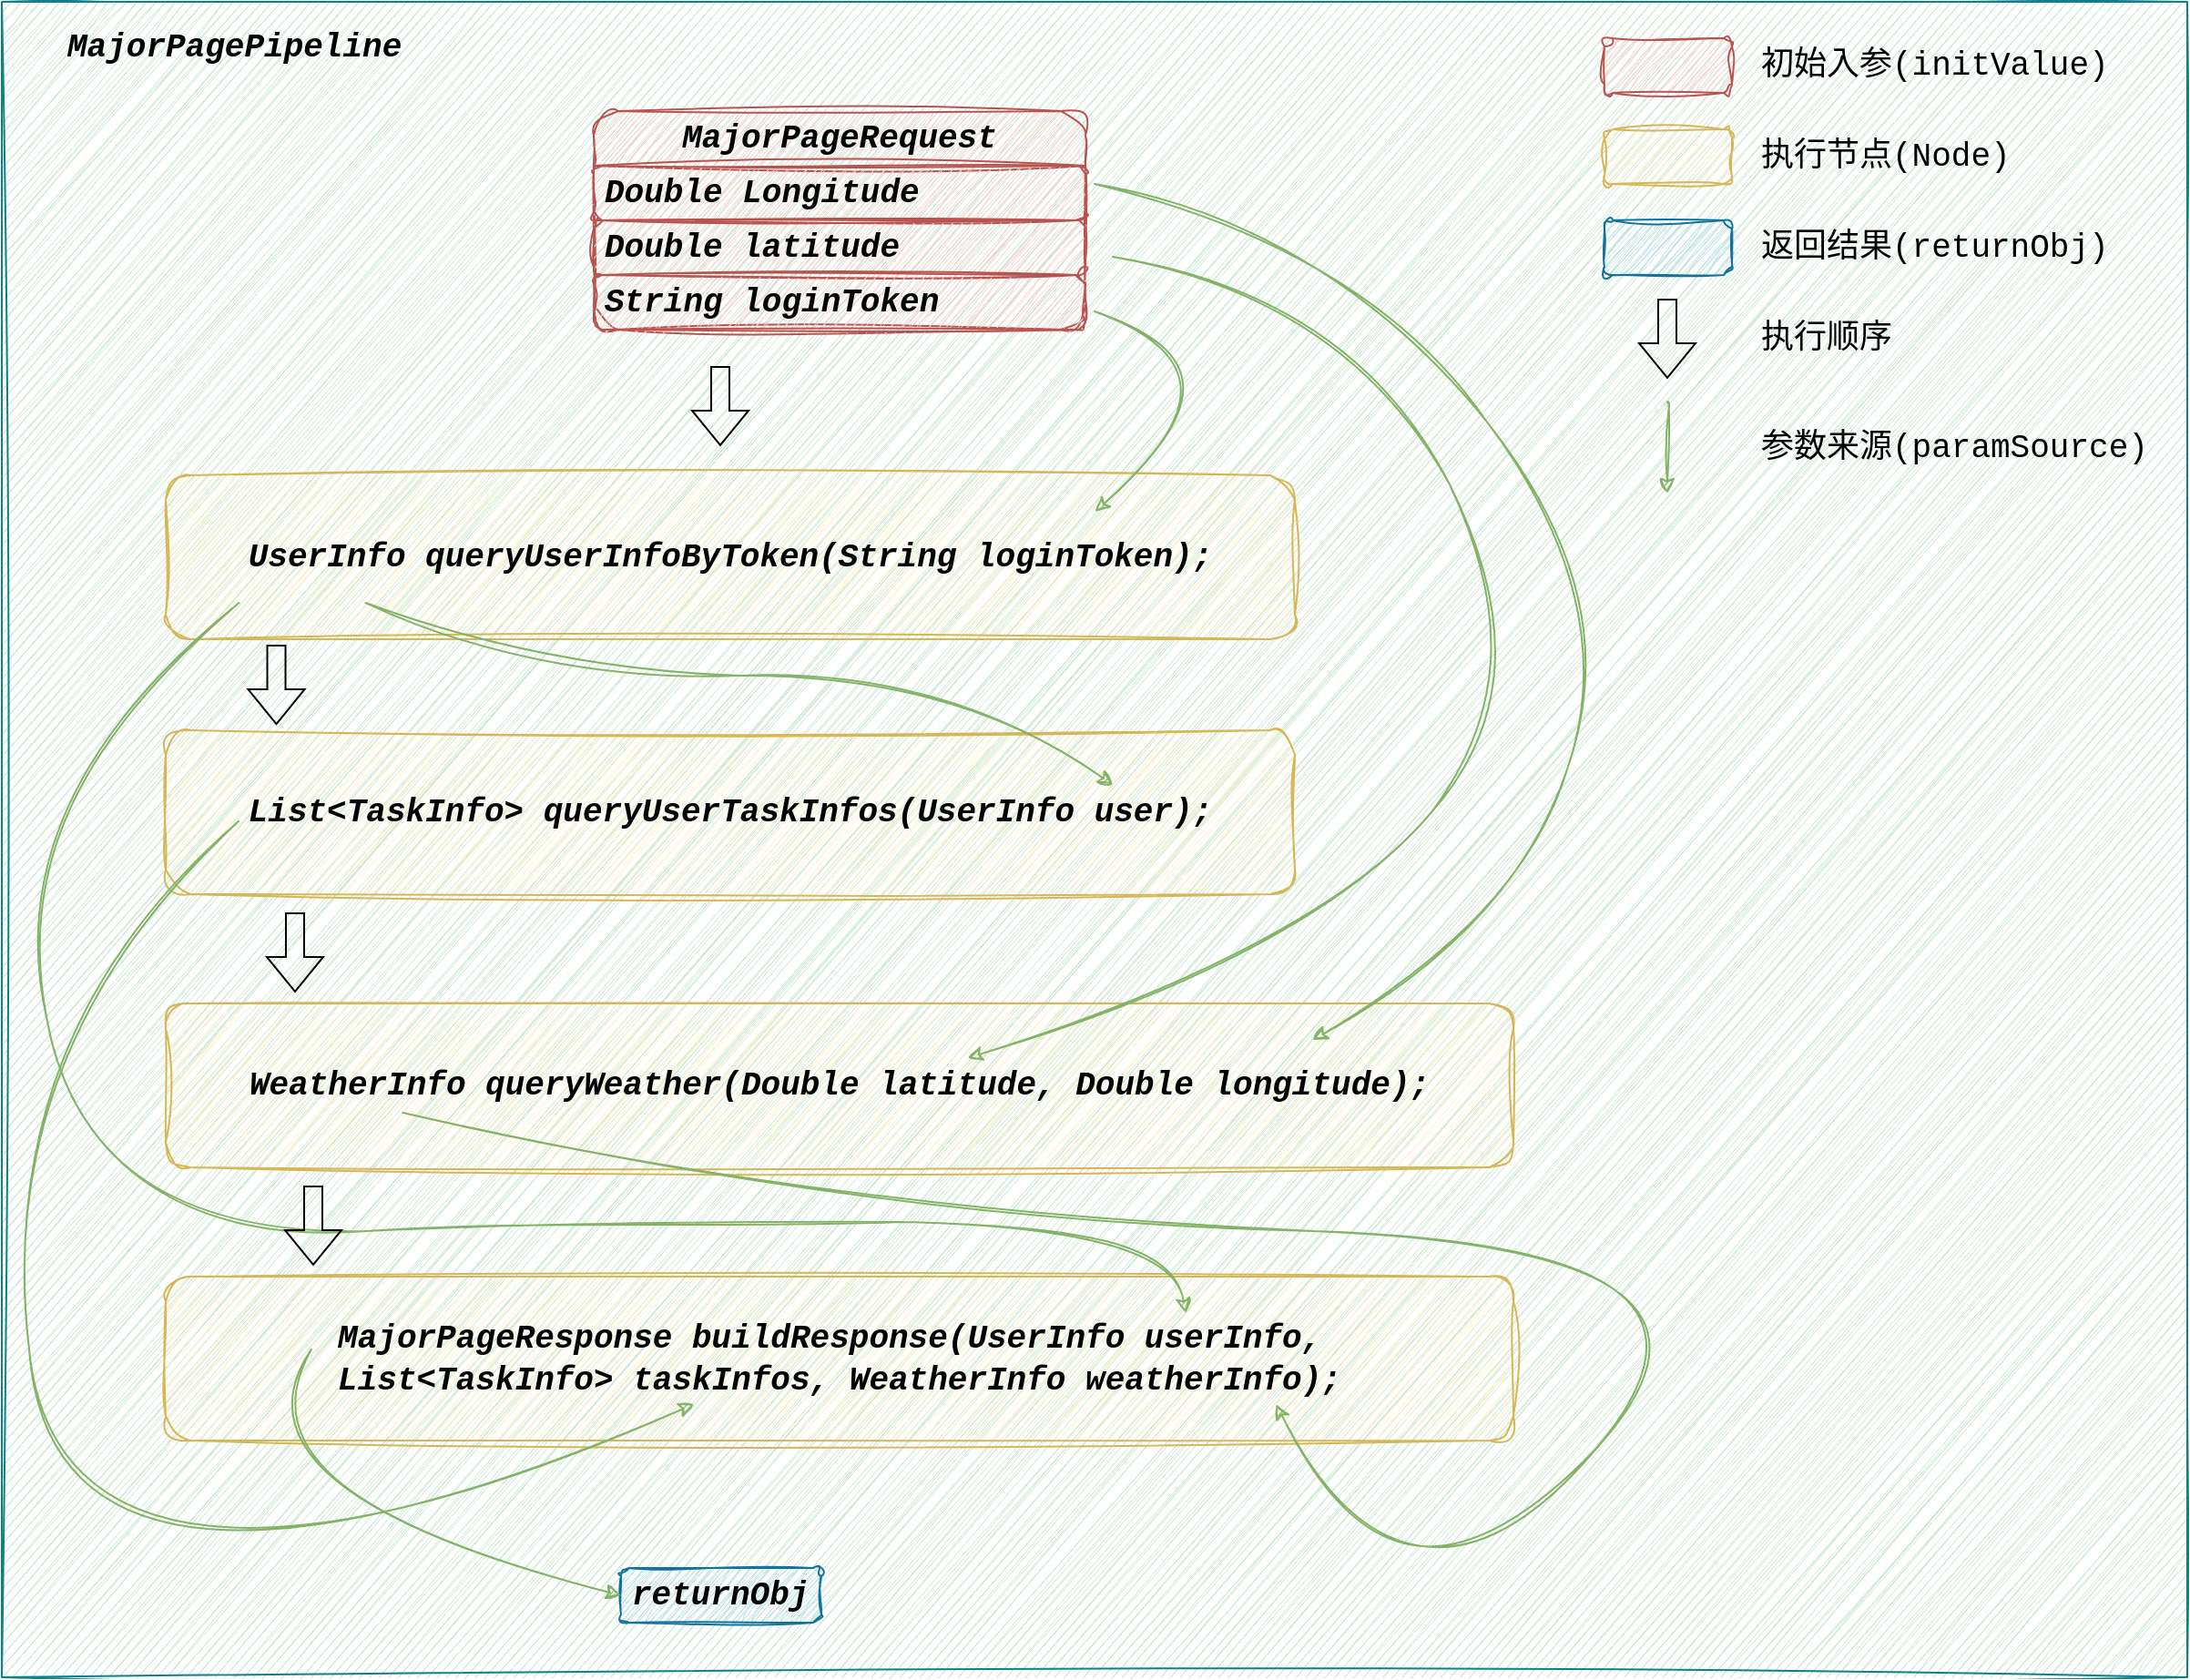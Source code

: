 <mxfile version="24.4.8" type="device">
  <diagram name="第 1 页" id="bbYAsJ9AS1H-cQh3gX90">
    <mxGraphModel dx="2074" dy="1197" grid="1" gridSize="10" guides="1" tooltips="1" connect="1" arrows="1" fold="1" page="1" pageScale="1" pageWidth="690" pageHeight="980" math="0" shadow="0">
      <root>
        <mxCell id="0" />
        <mxCell id="1" parent="0" />
        <mxCell id="JGUKwS1q1bDIkYwTgo52-17" value="" style="rounded=0;whiteSpace=wrap;html=1;sketch=1;curveFitting=1;jiggle=2;fillColor=#C8E6D0;strokeColor=#0e8088;" parent="1" vertex="1">
          <mxGeometry x="30" y="20" width="1200" height="920" as="geometry" />
        </mxCell>
        <mxCell id="vOWczvrueF11Am09t13T-1" value="&lt;i&gt;&lt;font size=&quot;1&quot; style=&quot;&quot; face=&quot;Courier New&quot;&gt;&lt;b style=&quot;font-size: 18px;&quot;&gt;UserInfo queryUserInfoByToken(String loginToken);&lt;/b&gt;&lt;/font&gt;&lt;/i&gt;" style="rounded=1;whiteSpace=wrap;html=1;fillColor=#fff2cc;strokeColor=#d6b656;sketch=1;curveFitting=1;jiggle=2;" parent="1" vertex="1">
          <mxGeometry x="120" y="280" width="620" height="90" as="geometry" />
        </mxCell>
        <mxCell id="JGUKwS1q1bDIkYwTgo52-1" value="&lt;i&gt;&lt;font size=&quot;1&quot; style=&quot;&quot; face=&quot;Courier New&quot;&gt;&lt;b style=&quot;font-size: 18px;&quot;&gt;List&amp;lt;TaskInfo&amp;gt; queryUserTaskInfos(UserInfo user);&lt;/b&gt;&lt;/font&gt;&lt;/i&gt;" style="rounded=1;whiteSpace=wrap;html=1;fillColor=#fff2cc;strokeColor=#d6b656;sketch=1;curveFitting=1;jiggle=2;" parent="1" vertex="1">
          <mxGeometry x="120" y="420" width="620" height="90" as="geometry" />
        </mxCell>
        <mxCell id="JGUKwS1q1bDIkYwTgo52-2" value="&lt;i&gt;&lt;font size=&quot;1&quot; style=&quot;&quot; face=&quot;Courier New&quot;&gt;&lt;b style=&quot;font-size: 18px;&quot;&gt;WeatherInfo queryWeather(Double&amp;nbsp;&lt;/b&gt;&lt;/font&gt;&lt;/i&gt;&lt;span style=&quot;background-color: initial; font-size: 18px;&quot;&gt;&lt;font face=&quot;Courier New&quot;&gt;&lt;b&gt;&lt;i&gt;latitude, Double l&lt;/i&gt;&lt;/b&gt;&lt;/font&gt;&lt;/span&gt;&lt;i&gt;&lt;font style=&quot;&quot; face=&quot;Courier New&quot;&gt;&lt;span style=&quot;font-size: 18px;&quot;&gt;&lt;b&gt;ongitude&lt;/b&gt;&lt;/span&gt;&lt;b style=&quot;font-size: 18px;&quot;&gt;);&lt;/b&gt;&lt;/font&gt;&lt;/i&gt;" style="rounded=1;whiteSpace=wrap;html=1;fillColor=#fff2cc;strokeColor=#d6b656;sketch=1;curveFitting=1;jiggle=2;" parent="1" vertex="1">
          <mxGeometry x="120" y="570" width="740" height="90" as="geometry" />
        </mxCell>
        <mxCell id="JGUKwS1q1bDIkYwTgo52-3" value="&lt;i&gt;&lt;font size=&quot;1&quot; style=&quot;&quot; face=&quot;Courier New&quot;&gt;&lt;b style=&quot;font-size: 18px;&quot;&gt;MajorPageResponse buildResponse(UserInfo&amp;nbsp;&lt;/b&gt;&lt;/font&gt;&lt;/i&gt;&lt;span style=&quot;background-color: initial; font-size: 18px;&quot;&gt;&lt;font face=&quot;Courier New&quot;&gt;&lt;b&gt;&lt;i&gt;userInfo,&amp;nbsp;&lt;/i&gt;&lt;/b&gt;&lt;/font&gt;&lt;/span&gt;&lt;div&gt;&lt;span style=&quot;background-color: initial; font-size: 18px;&quot;&gt;&lt;font face=&quot;Courier New&quot;&gt;&lt;b&gt;&lt;i&gt;List&amp;lt;TaskInfo&amp;gt; taskInfos, WeatherInfo weatherInfo&lt;/i&gt;&lt;/b&gt;&lt;/font&gt;&lt;/span&gt;&lt;i&gt;&lt;font style=&quot;&quot; face=&quot;Courier New&quot;&gt;&lt;b style=&quot;font-size: 18px;&quot;&gt;);&lt;/b&gt;&lt;/font&gt;&lt;/i&gt;&lt;/div&gt;" style="rounded=1;whiteSpace=wrap;html=1;fillColor=#fff2cc;strokeColor=#d6b656;sketch=1;curveFitting=1;jiggle=2;" parent="1" vertex="1">
          <mxGeometry x="120" y="720" width="740" height="90" as="geometry" />
        </mxCell>
        <mxCell id="JGUKwS1q1bDIkYwTgo52-4" value="&lt;font size=&quot;1&quot; face=&quot;Courier New&quot;&gt;&lt;i&gt;&lt;b style=&quot;font-size: 18px;&quot;&gt;MajorPageRequest&lt;/b&gt;&lt;/i&gt;&lt;/font&gt;" style="swimlane;fontStyle=0;childLayout=stackLayout;horizontal=1;startSize=30;horizontalStack=0;resizeParent=1;resizeParentMax=0;resizeLast=0;collapsible=1;marginBottom=0;whiteSpace=wrap;html=1;fillColor=#f8cecc;strokeColor=#b85450;sketch=1;curveFitting=1;jiggle=2;rounded=1;" parent="1" vertex="1">
          <mxGeometry x="355" y="80" width="270" height="120" as="geometry" />
        </mxCell>
        <mxCell id="JGUKwS1q1bDIkYwTgo52-5" value="&lt;span style=&quot;background-color: initial; text-align: center; font-size: 18px;&quot;&gt;&lt;font face=&quot;Courier New&quot;&gt;&lt;b&gt;&lt;i&gt;Double&amp;nbsp;&lt;/i&gt;&lt;/b&gt;&lt;/font&gt;&lt;/span&gt;&lt;i style=&quot;text-align: center;&quot;&gt;&lt;font face=&quot;Courier New&quot;&gt;&lt;span style=&quot;font-size: 18px;&quot;&gt;&lt;b&gt;Longitude&lt;/b&gt;&lt;/span&gt;&lt;/font&gt;&lt;/i&gt;" style="text;strokeColor=#b85450;fillColor=#f8cecc;align=left;verticalAlign=middle;spacingLeft=4;spacingRight=4;overflow=hidden;points=[[0,0.5],[1,0.5]];portConstraint=eastwest;rotatable=0;whiteSpace=wrap;html=1;sketch=1;curveFitting=1;jiggle=2;rounded=1;" parent="JGUKwS1q1bDIkYwTgo52-4" vertex="1">
          <mxGeometry y="30" width="270" height="30" as="geometry" />
        </mxCell>
        <mxCell id="JGUKwS1q1bDIkYwTgo52-6" value="&lt;i style=&quot;text-align: center;&quot;&gt;&lt;font size=&quot;1&quot; face=&quot;Courier New&quot;&gt;&lt;b style=&quot;font-size: 18px;&quot;&gt;Double&amp;nbsp;&lt;/b&gt;&lt;/font&gt;&lt;/i&gt;&lt;span style=&quot;text-align: center; background-color: initial; font-size: 18px;&quot;&gt;&lt;font face=&quot;Courier New&quot;&gt;&lt;b&gt;&lt;i&gt;latitude&lt;/i&gt;&lt;/b&gt;&lt;/font&gt;&lt;/span&gt;" style="text;strokeColor=#b85450;fillColor=#f8cecc;align=left;verticalAlign=middle;spacingLeft=4;spacingRight=4;overflow=hidden;points=[[0,0.5],[1,0.5]];portConstraint=eastwest;rotatable=0;whiteSpace=wrap;html=1;sketch=1;curveFitting=1;jiggle=2;rounded=1;" parent="JGUKwS1q1bDIkYwTgo52-4" vertex="1">
          <mxGeometry y="60" width="270" height="30" as="geometry" />
        </mxCell>
        <mxCell id="JGUKwS1q1bDIkYwTgo52-7" value="&lt;i style=&quot;text-align: center;&quot;&gt;&lt;font size=&quot;1&quot; face=&quot;Courier New&quot;&gt;&lt;b style=&quot;font-size: 18px;&quot;&gt;String loginToken&lt;/b&gt;&lt;/font&gt;&lt;/i&gt;" style="text;strokeColor=#b85450;fillColor=#f8cecc;align=left;verticalAlign=middle;spacingLeft=4;spacingRight=4;overflow=hidden;points=[[0,0.5],[1,0.5]];portConstraint=eastwest;rotatable=0;whiteSpace=wrap;html=1;sketch=1;curveFitting=1;jiggle=2;rounded=1;" parent="JGUKwS1q1bDIkYwTgo52-4" vertex="1">
          <mxGeometry y="90" width="270" height="30" as="geometry" />
        </mxCell>
        <mxCell id="JGUKwS1q1bDIkYwTgo52-9" value="" style="curved=1;endArrow=classic;html=1;rounded=0;fillColor=#d5e8d4;strokeColor=#82b366;sketch=1;curveFitting=1;jiggle=2;entryX=0.823;entryY=0.222;entryDx=0;entryDy=0;entryPerimeter=0;" parent="1" target="vOWczvrueF11Am09t13T-1" edge="1">
          <mxGeometry width="50" height="50" relative="1" as="geometry">
            <mxPoint x="630" y="190" as="sourcePoint" />
            <mxPoint x="610" y="320" as="targetPoint" />
            <Array as="points">
              <mxPoint x="720" y="220" />
            </Array>
          </mxGeometry>
        </mxCell>
        <mxCell id="JGUKwS1q1bDIkYwTgo52-10" value="" style="curved=1;endArrow=classic;html=1;rounded=0;fillColor=#d5e8d4;strokeColor=#82b366;sketch=1;curveFitting=1;jiggle=2;exitX=0.177;exitY=0.778;exitDx=0;exitDy=0;exitPerimeter=0;entryX=0.839;entryY=0.333;entryDx=0;entryDy=0;entryPerimeter=0;" parent="1" source="vOWczvrueF11Am09t13T-1" target="JGUKwS1q1bDIkYwTgo52-1" edge="1">
          <mxGeometry width="50" height="50" relative="1" as="geometry">
            <mxPoint x="250" y="350" as="sourcePoint" />
            <mxPoint x="600" y="410" as="targetPoint" />
            <Array as="points">
              <mxPoint x="320" y="390" />
              <mxPoint x="550" y="390" />
            </Array>
          </mxGeometry>
        </mxCell>
        <mxCell id="JGUKwS1q1bDIkYwTgo52-11" value="" style="curved=1;endArrow=classic;html=1;rounded=0;fillColor=#d5e8d4;strokeColor=#82b366;sketch=1;curveFitting=1;jiggle=2;entryX=0.595;entryY=0.333;entryDx=0;entryDy=0;entryPerimeter=0;" parent="1" target="JGUKwS1q1bDIkYwTgo52-2" edge="1">
          <mxGeometry width="50" height="50" relative="1" as="geometry">
            <mxPoint x="640" y="160" as="sourcePoint" />
            <mxPoint x="820" y="500" as="targetPoint" />
            <Array as="points">
              <mxPoint x="770" y="180" />
              <mxPoint x="880" y="390" />
              <mxPoint x="750" y="540" />
            </Array>
          </mxGeometry>
        </mxCell>
        <mxCell id="JGUKwS1q1bDIkYwTgo52-12" value="" style="curved=1;endArrow=classic;html=1;rounded=0;fillColor=#d5e8d4;strokeColor=#82b366;sketch=1;curveFitting=1;jiggle=2;entryX=0.851;entryY=0.222;entryDx=0;entryDy=0;entryPerimeter=0;" parent="1" target="JGUKwS1q1bDIkYwTgo52-2" edge="1">
          <mxGeometry width="50" height="50" relative="1" as="geometry">
            <mxPoint x="630" y="120" as="sourcePoint" />
            <mxPoint x="560" y="570" as="targetPoint" />
            <Array as="points">
              <mxPoint x="770" y="150" />
              <mxPoint x="920" y="350" />
              <mxPoint x="860" y="530" />
            </Array>
          </mxGeometry>
        </mxCell>
        <mxCell id="JGUKwS1q1bDIkYwTgo52-13" value="" style="curved=1;endArrow=classic;html=1;rounded=0;fillColor=#d5e8d4;strokeColor=#82b366;sketch=1;curveFitting=1;jiggle=2;exitX=0.065;exitY=0.778;exitDx=0;exitDy=0;exitPerimeter=0;entryX=0.757;entryY=0.222;entryDx=0;entryDy=0;entryPerimeter=0;" parent="1" source="vOWczvrueF11Am09t13T-1" target="JGUKwS1q1bDIkYwTgo52-3" edge="1">
          <mxGeometry width="50" height="50" relative="1" as="geometry">
            <mxPoint x="20" y="400" as="sourcePoint" />
            <mxPoint x="350" y="500" as="targetPoint" />
            <Array as="points">
              <mxPoint x="30" y="460" />
              <mxPoint x="80" y="700" />
              <mxPoint x="380" y="690" />
              <mxPoint x="670" y="690" />
            </Array>
          </mxGeometry>
        </mxCell>
        <mxCell id="JGUKwS1q1bDIkYwTgo52-14" value="" style="curved=1;endArrow=classic;html=1;rounded=0;fillColor=#d5e8d4;strokeColor=#82b366;sketch=1;curveFitting=1;jiggle=2;exitX=0.065;exitY=0.778;exitDx=0;exitDy=0;exitPerimeter=0;entryX=0.392;entryY=0.778;entryDx=0;entryDy=0;entryPerimeter=0;" parent="1" target="JGUKwS1q1bDIkYwTgo52-3" edge="1">
          <mxGeometry width="50" height="50" relative="1" as="geometry">
            <mxPoint x="160" y="470" as="sourcePoint" />
            <mxPoint x="680" y="860" as="targetPoint" />
            <Array as="points">
              <mxPoint x="30" y="580" />
              <mxPoint x="60" y="940" />
            </Array>
          </mxGeometry>
        </mxCell>
        <mxCell id="JGUKwS1q1bDIkYwTgo52-15" value="" style="curved=1;endArrow=classic;html=1;rounded=0;fillColor=#d5e8d4;strokeColor=#82b366;sketch=1;curveFitting=1;jiggle=2;entryX=0.824;entryY=0.778;entryDx=0;entryDy=0;entryPerimeter=0;exitX=0.176;exitY=0.667;exitDx=0;exitDy=0;exitPerimeter=0;" parent="1" source="JGUKwS1q1bDIkYwTgo52-2" target="JGUKwS1q1bDIkYwTgo52-3" edge="1">
          <mxGeometry width="50" height="50" relative="1" as="geometry">
            <mxPoint x="280" y="550" as="sourcePoint" />
            <mxPoint x="800" y="720" as="targetPoint" />
            <Array as="points">
              <mxPoint x="490" y="690" />
              <mxPoint x="1010" y="700" />
              <mxPoint x="800" y="930" />
            </Array>
          </mxGeometry>
        </mxCell>
        <mxCell id="JGUKwS1q1bDIkYwTgo52-18" value="&lt;div style=&quot;text-align: center;&quot;&gt;&lt;span style=&quot;background-color: initial; font-size: 18px;&quot;&gt;&lt;font face=&quot;Courier New&quot;&gt;&lt;b&gt;&lt;i&gt;returnObj&lt;/i&gt;&lt;/b&gt;&lt;/font&gt;&lt;/span&gt;&lt;/div&gt;" style="text;strokeColor=#10739e;fillColor=#b1ddf0;align=left;verticalAlign=middle;spacingLeft=4;spacingRight=4;overflow=hidden;points=[[0,0.5],[1,0.5]];portConstraint=eastwest;rotatable=0;whiteSpace=wrap;html=1;sketch=1;curveFitting=1;jiggle=2;rounded=1;" parent="1" vertex="1">
          <mxGeometry x="370" y="880" width="110" height="30" as="geometry" />
        </mxCell>
        <mxCell id="JGUKwS1q1bDIkYwTgo52-19" value="" style="curved=1;endArrow=classic;html=1;rounded=0;fillColor=#d5e8d4;strokeColor=#82b366;sketch=1;curveFitting=1;jiggle=2;entryX=0;entryY=0.5;entryDx=0;entryDy=0;exitX=0.108;exitY=0.444;exitDx=0;exitDy=0;exitPerimeter=0;" parent="1" source="JGUKwS1q1bDIkYwTgo52-3" target="JGUKwS1q1bDIkYwTgo52-18" edge="1">
          <mxGeometry width="50" height="50" relative="1" as="geometry">
            <mxPoint x="150" y="760" as="sourcePoint" />
            <mxPoint x="240" y="900" as="targetPoint" />
            <Array as="points">
              <mxPoint x="150" y="840" />
            </Array>
          </mxGeometry>
        </mxCell>
        <mxCell id="JGUKwS1q1bDIkYwTgo52-20" value="&lt;i style=&quot;font-family: &amp;quot;Courier New&amp;quot;; font-size: x-small; text-align: center;&quot;&gt;&lt;b style=&quot;font-size: 18px;&quot;&gt;MajorPagePipeline&lt;/b&gt;&lt;/i&gt;" style="text;strokeColor=none;fillColor=none;align=left;verticalAlign=middle;spacingLeft=4;spacingRight=4;overflow=hidden;points=[[0,0.5],[1,0.5]];portConstraint=eastwest;rotatable=0;whiteSpace=wrap;html=1;" parent="1" vertex="1">
          <mxGeometry x="60" y="30" width="200" height="30" as="geometry" />
        </mxCell>
        <mxCell id="JGUKwS1q1bDIkYwTgo52-21" value="" style="shape=flexArrow;endArrow=classic;html=1;rounded=0;exitX=0.098;exitY=1.033;exitDx=0;exitDy=0;exitPerimeter=0;entryX=0.098;entryY=-0.033;entryDx=0;entryDy=0;entryPerimeter=0;" parent="1" source="vOWczvrueF11Am09t13T-1" target="JGUKwS1q1bDIkYwTgo52-1" edge="1">
          <mxGeometry width="50" height="50" relative="1" as="geometry">
            <mxPoint x="190" y="410" as="sourcePoint" />
            <mxPoint x="180" y="410" as="targetPoint" />
          </mxGeometry>
        </mxCell>
        <mxCell id="JGUKwS1q1bDIkYwTgo52-22" value="" style="shape=flexArrow;endArrow=classic;html=1;rounded=0;exitX=0.098;exitY=1.033;exitDx=0;exitDy=0;exitPerimeter=0;entryX=0.098;entryY=-0.033;entryDx=0;entryDy=0;entryPerimeter=0;" parent="1" edge="1">
          <mxGeometry width="50" height="50" relative="1" as="geometry">
            <mxPoint x="191" y="520" as="sourcePoint" />
            <mxPoint x="191" y="564" as="targetPoint" />
          </mxGeometry>
        </mxCell>
        <mxCell id="JGUKwS1q1bDIkYwTgo52-23" value="" style="shape=flexArrow;endArrow=classic;html=1;rounded=0;exitX=0.098;exitY=1.033;exitDx=0;exitDy=0;exitPerimeter=0;entryX=0.098;entryY=-0.033;entryDx=0;entryDy=0;entryPerimeter=0;" parent="1" edge="1">
          <mxGeometry width="50" height="50" relative="1" as="geometry">
            <mxPoint x="201" y="670" as="sourcePoint" />
            <mxPoint x="201" y="714" as="targetPoint" />
          </mxGeometry>
        </mxCell>
        <mxCell id="JGUKwS1q1bDIkYwTgo52-24" value="" style="rounded=1;whiteSpace=wrap;html=1;sketch=1;jiggle=2;curveFitting=1;strokeColor=#b85450;align=center;verticalAlign=middle;fontFamily=Helvetica;fontSize=12;fontColor=default;fontStyle=0;fillColor=#f8cecc;" parent="1" vertex="1">
          <mxGeometry x="910" y="40" width="70" height="30" as="geometry" />
        </mxCell>
        <mxCell id="JGUKwS1q1bDIkYwTgo52-25" value="" style="shape=flexArrow;endArrow=classic;html=1;rounded=0;exitX=0.098;exitY=1.033;exitDx=0;exitDy=0;exitPerimeter=0;entryX=0.098;entryY=-0.033;entryDx=0;entryDy=0;entryPerimeter=0;" parent="1" edge="1">
          <mxGeometry width="50" height="50" relative="1" as="geometry">
            <mxPoint x="944.5" y="183" as="sourcePoint" />
            <mxPoint x="944.5" y="227" as="targetPoint" />
          </mxGeometry>
        </mxCell>
        <mxCell id="JGUKwS1q1bDIkYwTgo52-26" value="" style="rounded=1;whiteSpace=wrap;html=1;sketch=1;jiggle=2;curveFitting=1;strokeColor=#d6b656;align=center;verticalAlign=middle;fontFamily=Helvetica;fontSize=12;fontColor=default;fontStyle=0;fillColor=#fff2cc;" parent="1" vertex="1">
          <mxGeometry x="910" y="90" width="70" height="30" as="geometry" />
        </mxCell>
        <mxCell id="JGUKwS1q1bDIkYwTgo52-28" value="" style="rounded=1;whiteSpace=wrap;html=1;sketch=1;jiggle=2;curveFitting=1;strokeColor=#10739e;align=left;verticalAlign=middle;fontFamily=Helvetica;fontSize=12;fontColor=default;fontStyle=0;fillColor=#b1ddf0;spacingLeft=4;spacingRight=4;gradientColor=none;" parent="1" vertex="1">
          <mxGeometry x="910" y="140" width="70" height="30" as="geometry" />
        </mxCell>
        <mxCell id="JGUKwS1q1bDIkYwTgo52-29" value="&lt;div style=&quot;text-align: center;&quot;&gt;&lt;span style=&quot;background-color: initial; font-size: 18px;&quot;&gt;&lt;font face=&quot;Courier New&quot;&gt;初始入参(initValue)&lt;/font&gt;&lt;/span&gt;&lt;/div&gt;" style="text;strokeColor=none;fillColor=none;align=left;verticalAlign=middle;spacingLeft=4;spacingRight=4;overflow=hidden;points=[[0,0.5],[1,0.5]];portConstraint=eastwest;rotatable=0;whiteSpace=wrap;html=1;" parent="1" vertex="1">
          <mxGeometry x="990" y="40" width="210" height="30" as="geometry" />
        </mxCell>
        <mxCell id="JGUKwS1q1bDIkYwTgo52-31" value="&lt;div style=&quot;text-align: center;&quot;&gt;&lt;span style=&quot;background-color: initial; font-size: 18px;&quot;&gt;&lt;font face=&quot;Courier New&quot;&gt;执行节点(Node)&lt;/font&gt;&lt;/span&gt;&lt;/div&gt;" style="text;strokeColor=none;fillColor=none;align=left;verticalAlign=middle;spacingLeft=4;spacingRight=4;overflow=hidden;points=[[0,0.5],[1,0.5]];portConstraint=eastwest;rotatable=0;whiteSpace=wrap;html=1;" parent="1" vertex="1">
          <mxGeometry x="990" y="90" width="210" height="30" as="geometry" />
        </mxCell>
        <mxCell id="JGUKwS1q1bDIkYwTgo52-32" value="&lt;div style=&quot;text-align: center;&quot;&gt;&lt;span style=&quot;background-color: initial; font-size: 18px;&quot;&gt;&lt;font face=&quot;Courier New&quot;&gt;返回结果(returnObj)&lt;/font&gt;&lt;/span&gt;&lt;/div&gt;" style="text;strokeColor=none;fillColor=none;align=left;verticalAlign=middle;spacingLeft=4;spacingRight=4;overflow=hidden;points=[[0,0.5],[1,0.5]];portConstraint=eastwest;rotatable=0;whiteSpace=wrap;html=1;" parent="1" vertex="1">
          <mxGeometry x="990" y="140" width="210" height="30" as="geometry" />
        </mxCell>
        <mxCell id="JGUKwS1q1bDIkYwTgo52-33" value="&lt;div style=&quot;text-align: center;&quot;&gt;&lt;span style=&quot;background-color: initial; font-size: 18px;&quot;&gt;&lt;font face=&quot;Courier New&quot;&gt;执行顺序&lt;/font&gt;&lt;/span&gt;&lt;/div&gt;" style="text;strokeColor=none;fillColor=none;align=left;verticalAlign=middle;spacingLeft=4;spacingRight=4;overflow=hidden;points=[[0,0.5],[1,0.5]];portConstraint=eastwest;rotatable=0;whiteSpace=wrap;html=1;" parent="1" vertex="1">
          <mxGeometry x="990" y="190" width="210" height="30" as="geometry" />
        </mxCell>
        <mxCell id="FAXZkEMfxZnQdSqHwnY_-1" value="" style="curved=1;endArrow=classic;html=1;rounded=0;sketch=1;jiggle=2;curveFitting=1;strokeColor=#82b366;align=center;verticalAlign=middle;fontFamily=Helvetica;fontSize=11;fontColor=default;labelBackgroundColor=default;fillColor=#d5e8d4;" parent="1" edge="1">
          <mxGeometry width="50" height="50" relative="1" as="geometry">
            <mxPoint x="944.5" y="240" as="sourcePoint" />
            <mxPoint x="944.5" y="290" as="targetPoint" />
            <Array as="points" />
          </mxGeometry>
        </mxCell>
        <mxCell id="FAXZkEMfxZnQdSqHwnY_-2" value="&lt;div style=&quot;text-align: center;&quot;&gt;&lt;span style=&quot;background-color: initial; font-size: 18px;&quot;&gt;&lt;font face=&quot;Courier New&quot;&gt;参数来源(paramSource)&lt;/font&gt;&lt;/span&gt;&lt;/div&gt;" style="text;strokeColor=none;fillColor=none;align=left;verticalAlign=middle;spacingLeft=4;spacingRight=4;overflow=hidden;points=[[0,0.5],[1,0.5]];portConstraint=eastwest;rotatable=0;whiteSpace=wrap;html=1;" parent="1" vertex="1">
          <mxGeometry x="990" y="250" width="230" height="30" as="geometry" />
        </mxCell>
        <mxCell id="FAXZkEMfxZnQdSqHwnY_-3" value="" style="shape=flexArrow;endArrow=classic;html=1;rounded=0;exitX=0.098;exitY=1.033;exitDx=0;exitDy=0;exitPerimeter=0;entryX=0.098;entryY=-0.033;entryDx=0;entryDy=0;entryPerimeter=0;" parent="1" edge="1">
          <mxGeometry width="50" height="50" relative="1" as="geometry">
            <mxPoint x="424.5" y="220" as="sourcePoint" />
            <mxPoint x="424.5" y="264" as="targetPoint" />
          </mxGeometry>
        </mxCell>
      </root>
    </mxGraphModel>
  </diagram>
</mxfile>
